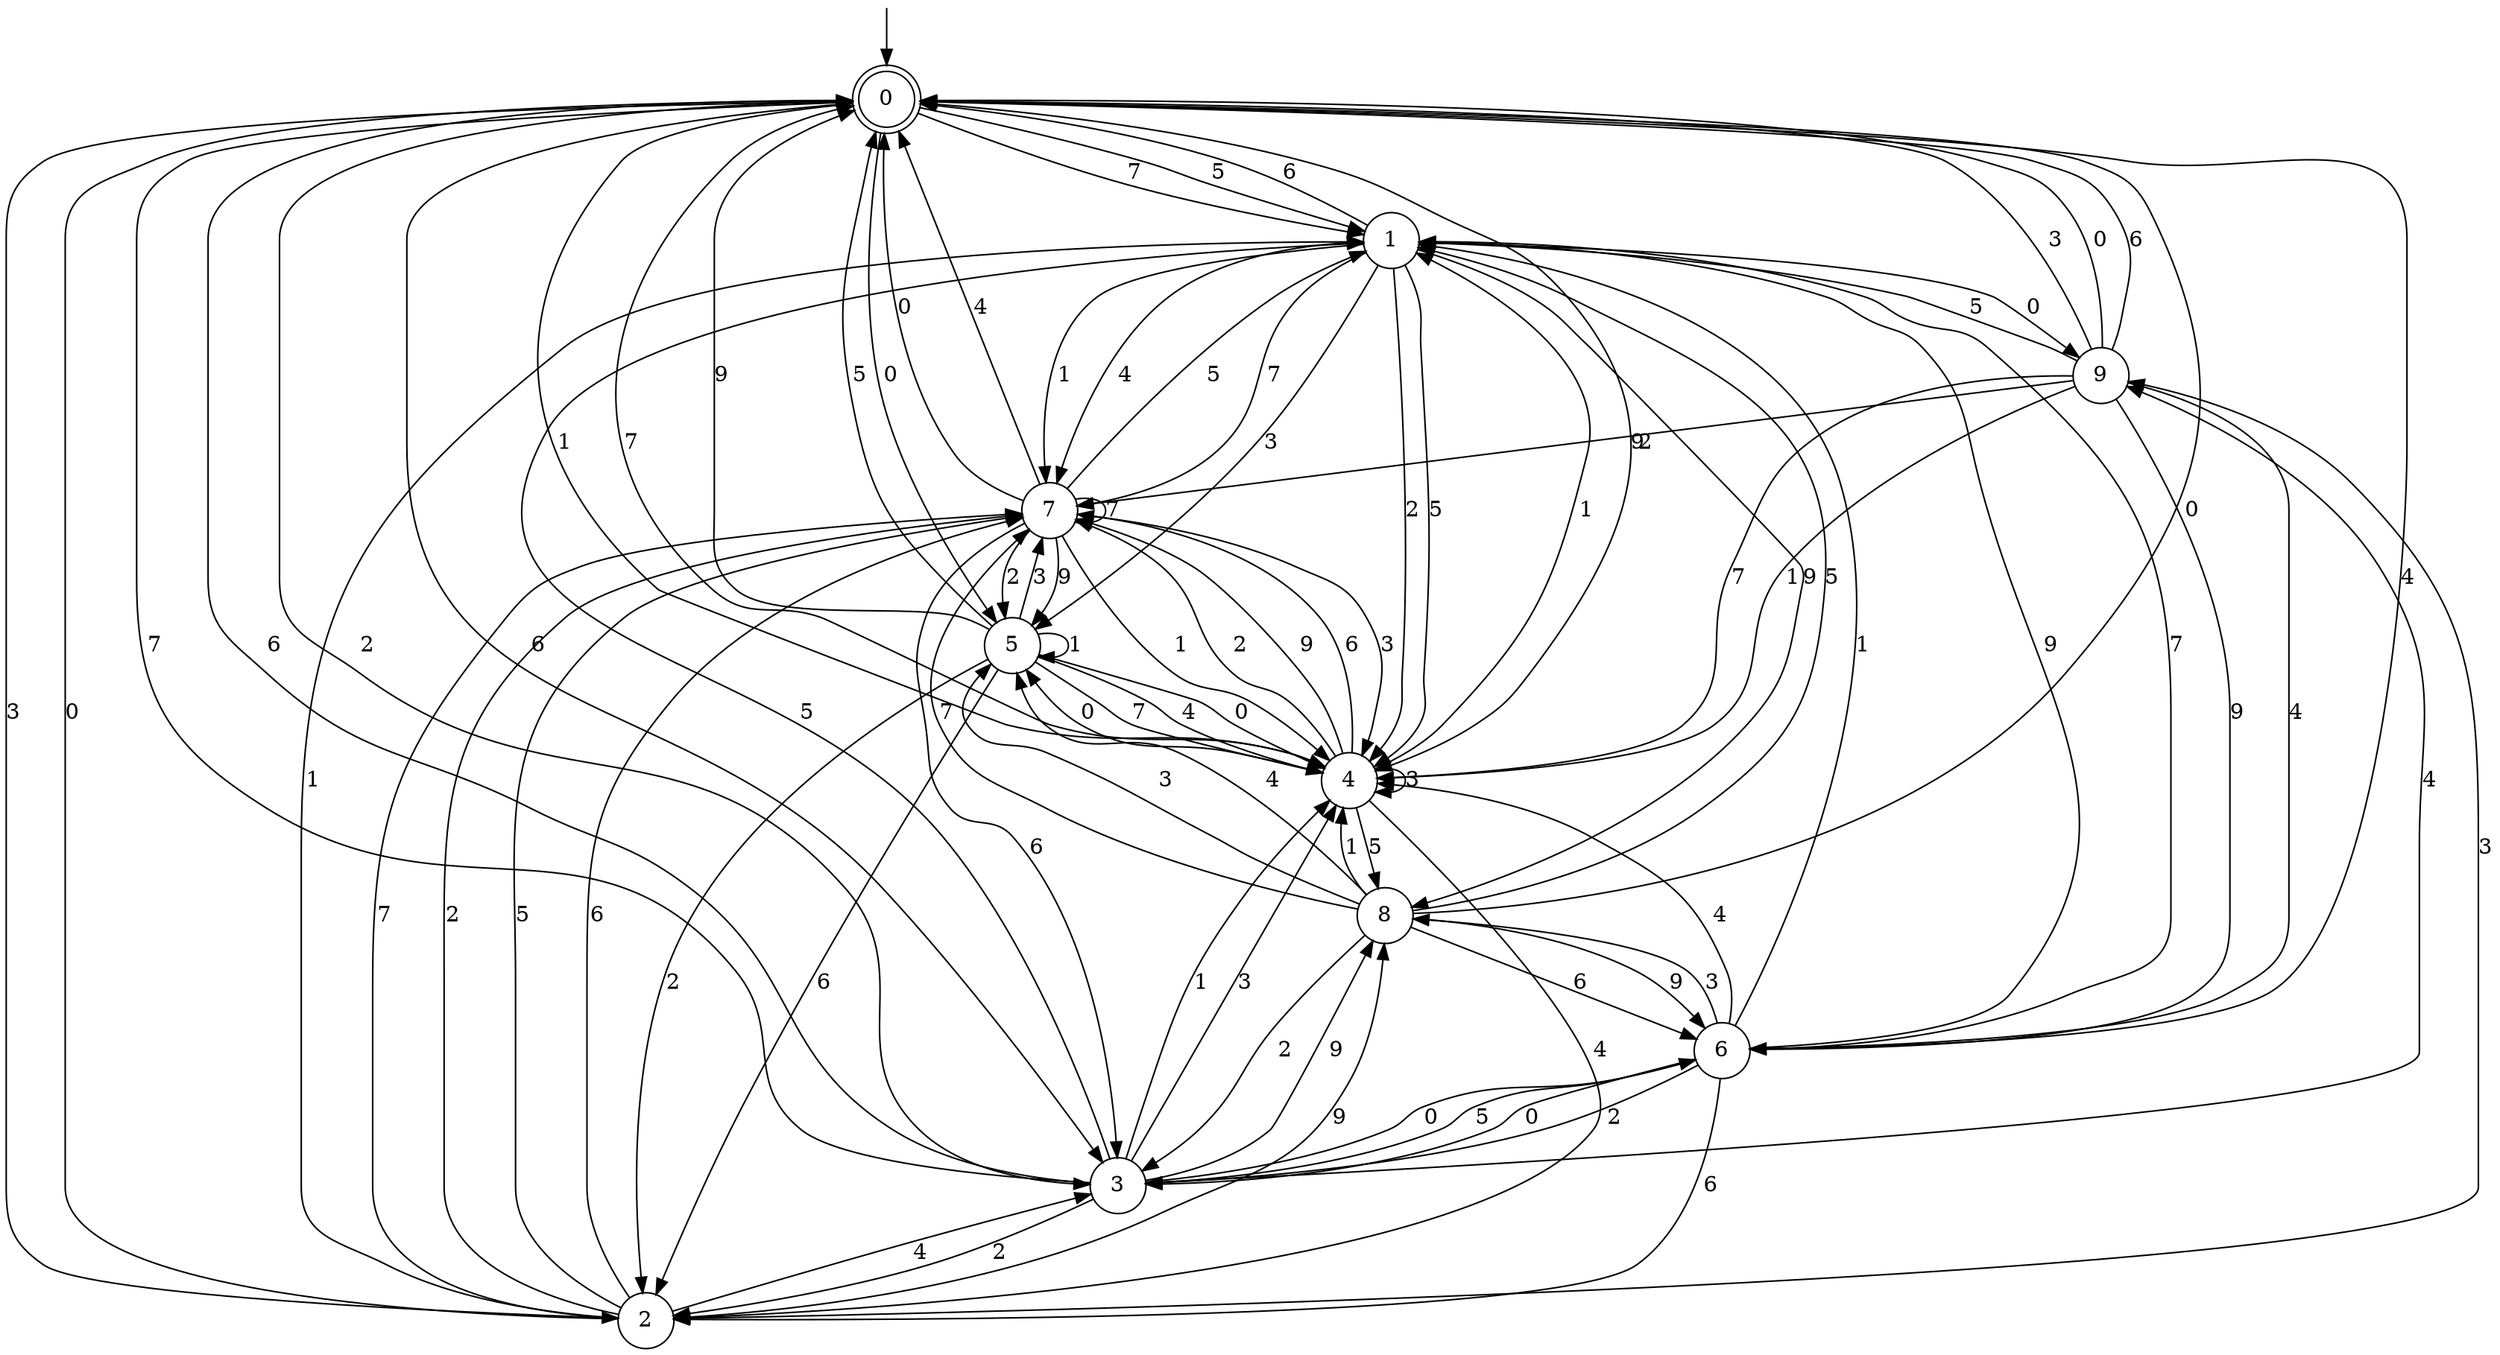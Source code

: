 digraph g {

	s0 [shape="doublecircle" label="0"];
	s1 [shape="circle" label="1"];
	s2 [shape="circle" label="2"];
	s3 [shape="circle" label="3"];
	s4 [shape="circle" label="4"];
	s5 [shape="circle" label="5"];
	s6 [shape="circle" label="6"];
	s7 [shape="circle" label="7"];
	s8 [shape="circle" label="8"];
	s9 [shape="circle" label="9"];
	s0 -> s1 [label="7"];
	s0 -> s2 [label="3"];
	s0 -> s3 [label="2"];
	s0 -> s4 [label="9"];
	s0 -> s1 [label="5"];
	s0 -> s5 [label="0"];
	s0 -> s4 [label="1"];
	s0 -> s3 [label="6"];
	s0 -> s6 [label="4"];
	s1 -> s7 [label="7"];
	s1 -> s5 [label="3"];
	s1 -> s4 [label="2"];
	s1 -> s8 [label="9"];
	s1 -> s4 [label="5"];
	s1 -> s9 [label="0"];
	s1 -> s7 [label="1"];
	s1 -> s0 [label="6"];
	s1 -> s7 [label="4"];
	s2 -> s7 [label="7"];
	s2 -> s9 [label="3"];
	s2 -> s7 [label="2"];
	s2 -> s8 [label="9"];
	s2 -> s7 [label="5"];
	s2 -> s0 [label="0"];
	s2 -> s1 [label="1"];
	s2 -> s7 [label="6"];
	s2 -> s3 [label="4"];
	s3 -> s0 [label="7"];
	s3 -> s4 [label="3"];
	s3 -> s2 [label="2"];
	s3 -> s8 [label="9"];
	s3 -> s1 [label="5"];
	s3 -> s6 [label="0"];
	s3 -> s4 [label="1"];
	s3 -> s0 [label="6"];
	s3 -> s9 [label="4"];
	s4 -> s0 [label="7"];
	s4 -> s4 [label="3"];
	s4 -> s7 [label="2"];
	s4 -> s7 [label="9"];
	s4 -> s8 [label="5"];
	s4 -> s5 [label="0"];
	s4 -> s1 [label="1"];
	s4 -> s7 [label="6"];
	s4 -> s2 [label="4"];
	s5 -> s4 [label="7"];
	s5 -> s7 [label="3"];
	s5 -> s2 [label="2"];
	s5 -> s0 [label="9"];
	s5 -> s0 [label="5"];
	s5 -> s4 [label="0"];
	s5 -> s5 [label="1"];
	s5 -> s2 [label="6"];
	s5 -> s4 [label="4"];
	s6 -> s1 [label="7"];
	s6 -> s8 [label="3"];
	s6 -> s3 [label="2"];
	s6 -> s1 [label="9"];
	s6 -> s3 [label="5"];
	s6 -> s3 [label="0"];
	s6 -> s1 [label="1"];
	s6 -> s2 [label="6"];
	s6 -> s4 [label="4"];
	s7 -> s7 [label="7"];
	s7 -> s4 [label="3"];
	s7 -> s5 [label="2"];
	s7 -> s5 [label="9"];
	s7 -> s1 [label="5"];
	s7 -> s0 [label="0"];
	s7 -> s4 [label="1"];
	s7 -> s3 [label="6"];
	s7 -> s0 [label="4"];
	s8 -> s7 [label="7"];
	s8 -> s5 [label="3"];
	s8 -> s3 [label="2"];
	s8 -> s6 [label="9"];
	s8 -> s1 [label="5"];
	s8 -> s0 [label="0"];
	s8 -> s4 [label="1"];
	s8 -> s6 [label="6"];
	s8 -> s5 [label="4"];
	s9 -> s4 [label="7"];
	s9 -> s0 [label="3"];
	s9 -> s7 [label="2"];
	s9 -> s6 [label="9"];
	s9 -> s1 [label="5"];
	s9 -> s0 [label="0"];
	s9 -> s4 [label="1"];
	s9 -> s0 [label="6"];
	s9 -> s6 [label="4"];

__start0 [label="" shape="none" width="0" height="0"];
__start0 -> s0;

}
